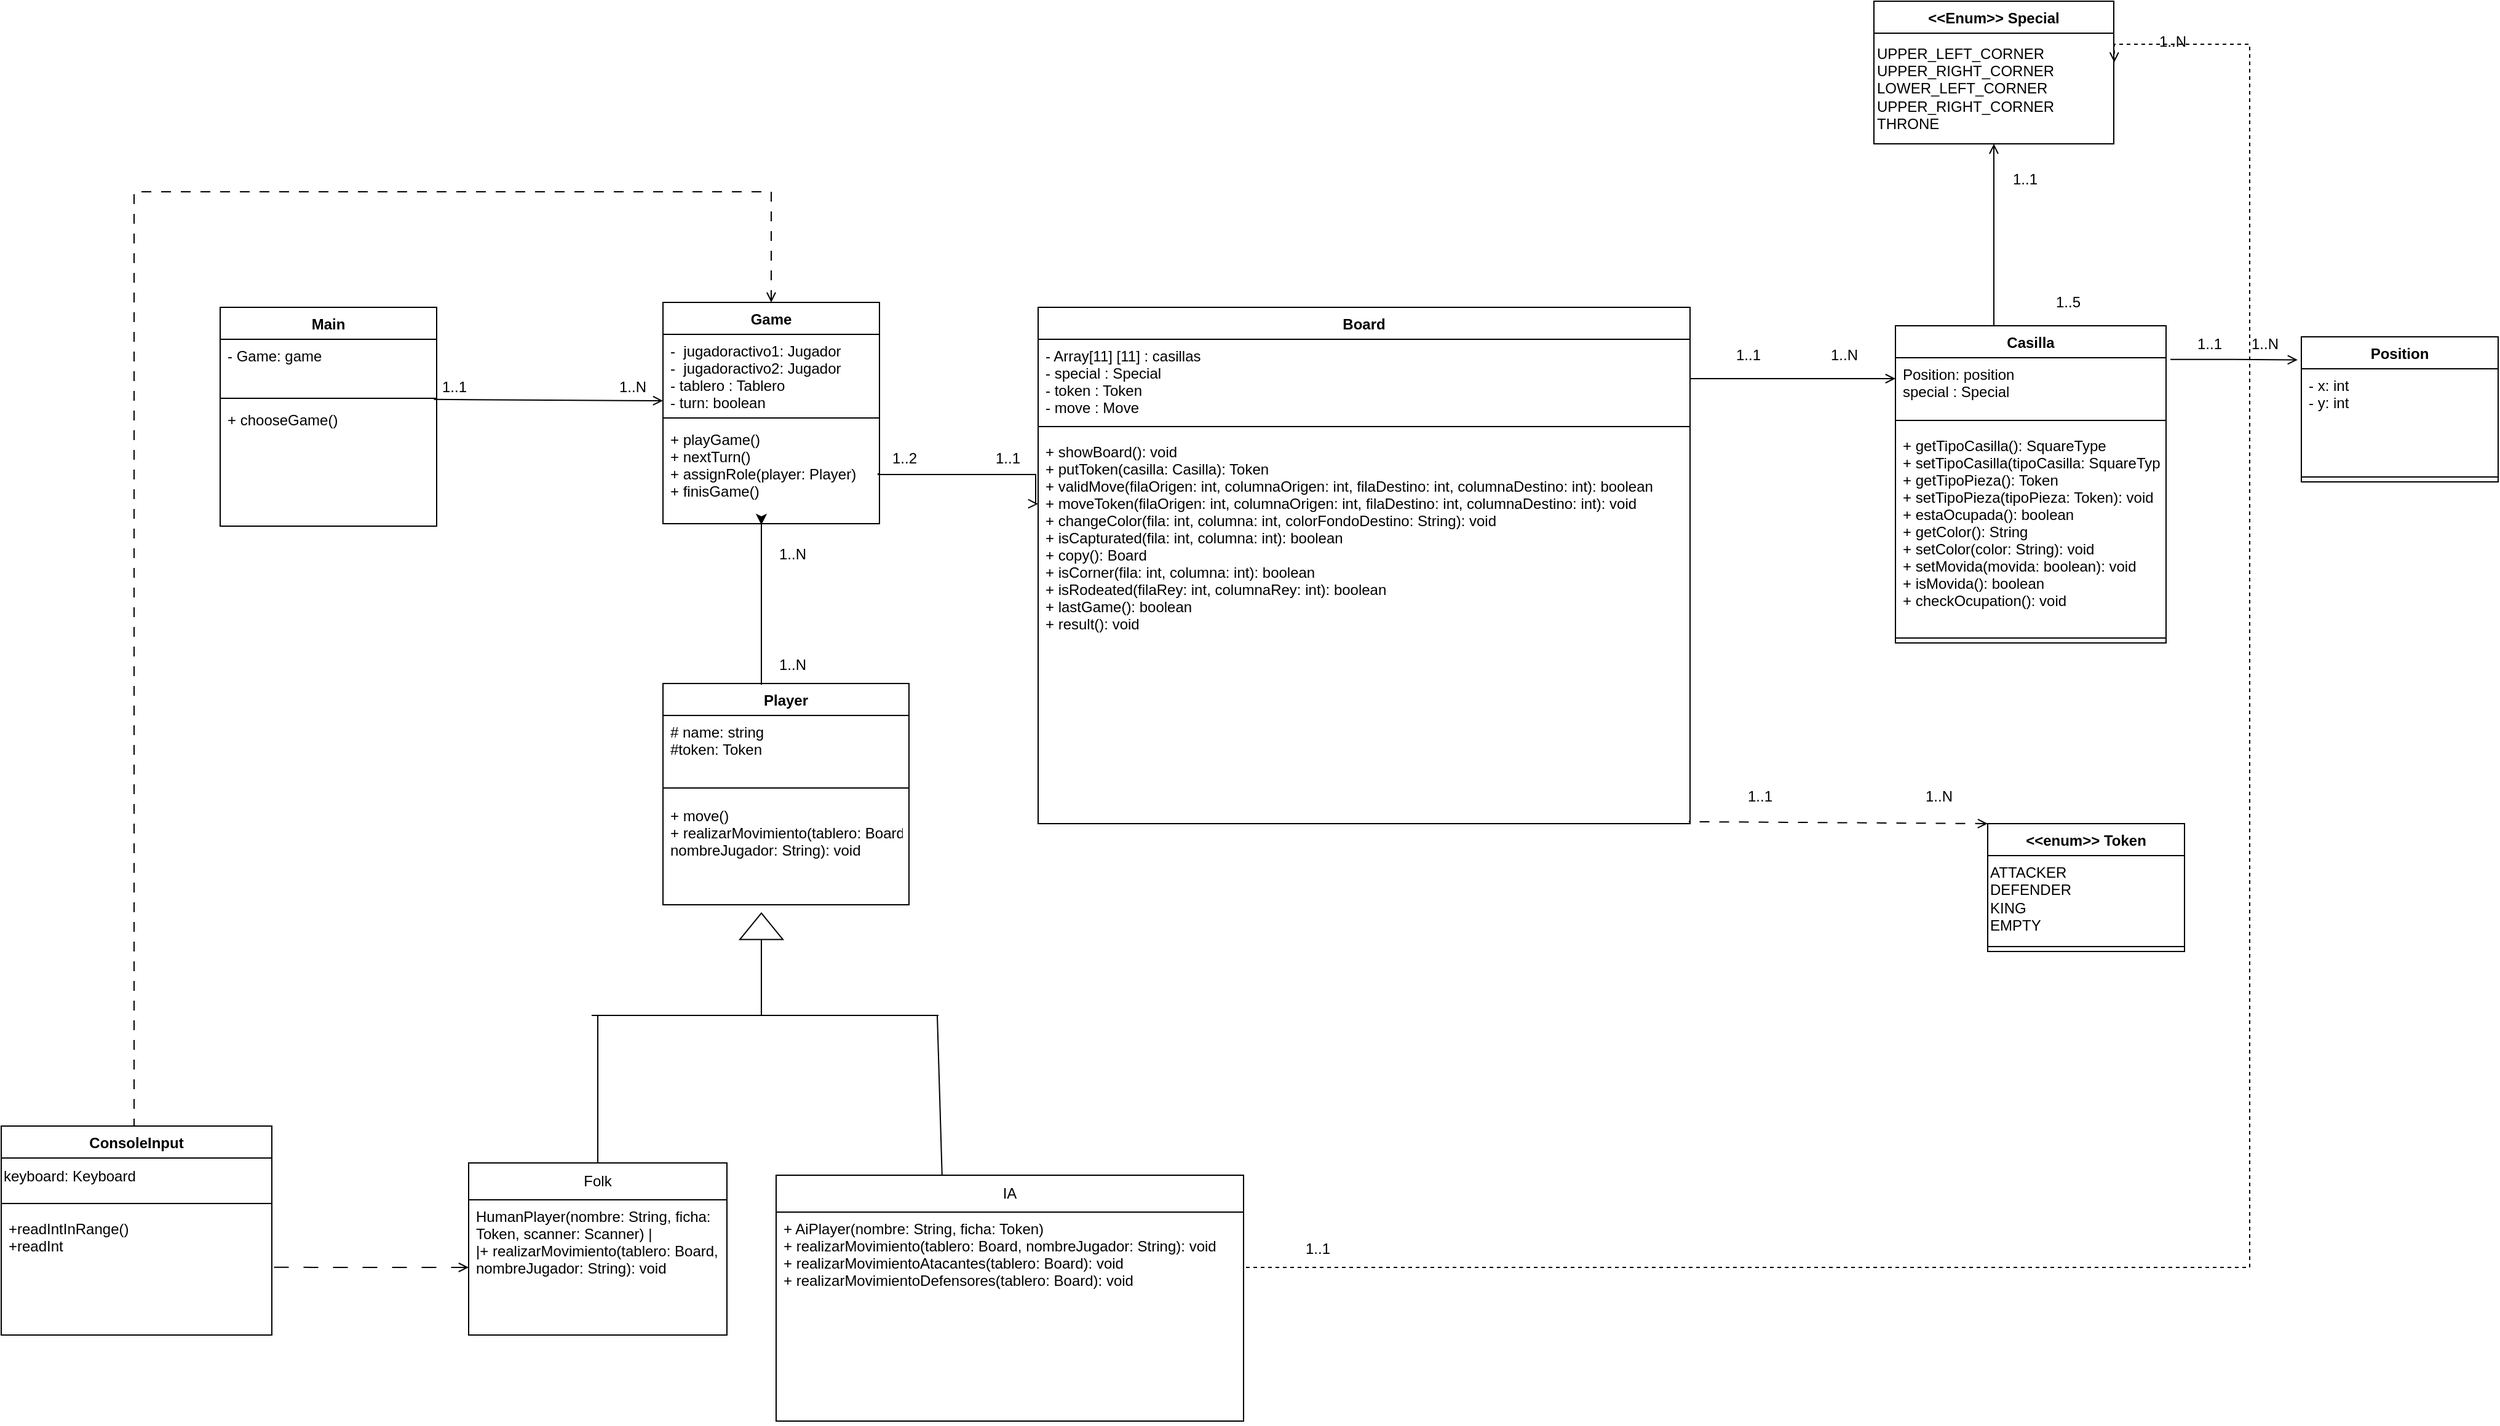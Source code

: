 <mxfile version="24.5.2" type="device">
  <diagram id="C5RBs43oDa-KdzZeNtuy" name="Page-1">
    <mxGraphModel dx="2336" dy="777" grid="1" gridSize="10" guides="1" tooltips="1" connect="1" arrows="1" fold="1" page="1" pageScale="1" pageWidth="827" pageHeight="1169" math="0" shadow="0">
      <root>
        <mxCell id="WIyWlLk6GJQsqaUBKTNV-0" />
        <mxCell id="WIyWlLk6GJQsqaUBKTNV-1" parent="WIyWlLk6GJQsqaUBKTNV-0" />
        <mxCell id="pcTp4b9KZ5pab9GgfTEJ-2" value="Folk" style="swimlane;fontStyle=0;childLayout=stackLayout;horizontal=1;startSize=30;horizontalStack=0;resizeParent=1;resizeParentMax=0;resizeLast=0;collapsible=1;marginBottom=0;whiteSpace=wrap;html=1;" parent="WIyWlLk6GJQsqaUBKTNV-1" vertex="1">
          <mxGeometry x="-160" y="995" width="210" height="140" as="geometry">
            <mxRectangle x="-660" y="640" width="120" height="110" as="alternateBounds" />
          </mxGeometry>
        </mxCell>
        <mxCell id="lOHjhfpdW7j_9-m4zxrf-5" value="HumanPlayer(nombre: String, ficha: &#xa;Token, scanner: Scanner) |&#xa;|+ realizarMovimiento(tablero: Board, &#xa;nombreJugador: String): void" style="text;strokeColor=none;fillColor=none;align=left;verticalAlign=top;spacingLeft=4;spacingRight=4;overflow=hidden;rotatable=0;points=[[0,0.5],[1,0.5]];portConstraint=eastwest;" parent="pcTp4b9KZ5pab9GgfTEJ-2" vertex="1">
          <mxGeometry y="30" width="210" height="110" as="geometry" />
        </mxCell>
        <mxCell id="pcTp4b9KZ5pab9GgfTEJ-3" value="IA" style="swimlane;fontStyle=0;childLayout=stackLayout;horizontal=1;startSize=30;horizontalStack=0;resizeParent=1;resizeParentMax=0;resizeLast=0;collapsible=1;marginBottom=0;whiteSpace=wrap;html=1;" parent="WIyWlLk6GJQsqaUBKTNV-1" vertex="1">
          <mxGeometry x="90" y="1005" width="380" height="200" as="geometry">
            <mxRectangle x="-370" y="640" width="50" height="30" as="alternateBounds" />
          </mxGeometry>
        </mxCell>
        <mxCell id="lOHjhfpdW7j_9-m4zxrf-9" value="+ AiPlayer(nombre: String, ficha: Token)&#xa;+ realizarMovimiento(tablero: Board, nombreJugador: String): void&#xa;+ realizarMovimientoAtacantes(tablero: Board): void&#xa;+ realizarMovimientoDefensores(tablero: Board): void" style="text;strokeColor=none;fillColor=none;align=left;verticalAlign=top;spacingLeft=4;spacingRight=4;overflow=hidden;rotatable=0;points=[[0,0.5],[1,0.5]];portConstraint=eastwest;" parent="pcTp4b9KZ5pab9GgfTEJ-3" vertex="1">
          <mxGeometry y="30" width="380" height="170" as="geometry" />
        </mxCell>
        <mxCell id="pRMQzDJDi2el49qjzXEv-10" value="Player" style="swimlane;fontStyle=1;align=center;verticalAlign=top;childLayout=stackLayout;horizontal=1;startSize=26;horizontalStack=0;resizeParent=1;resizeParentMax=0;resizeLast=0;collapsible=1;marginBottom=0;" parent="WIyWlLk6GJQsqaUBKTNV-1" vertex="1">
          <mxGeometry x="-2" y="605" width="200" height="180" as="geometry">
            <mxRectangle x="-360" y="490" width="90" height="30" as="alternateBounds" />
          </mxGeometry>
        </mxCell>
        <mxCell id="pRMQzDJDi2el49qjzXEv-11" value="# name: string&#xa;#token: Token&#xa;" style="text;strokeColor=none;fillColor=none;align=left;verticalAlign=top;spacingLeft=4;spacingRight=4;overflow=hidden;rotatable=0;points=[[0,0.5],[1,0.5]];portConstraint=eastwest;" parent="pRMQzDJDi2el49qjzXEv-10" vertex="1">
          <mxGeometry y="26" width="200" height="50" as="geometry" />
        </mxCell>
        <mxCell id="pRMQzDJDi2el49qjzXEv-12" value="" style="line;strokeWidth=1;fillColor=none;align=left;verticalAlign=middle;spacingTop=-1;spacingLeft=3;spacingRight=3;rotatable=0;labelPosition=right;points=[];portConstraint=eastwest;strokeColor=inherit;" parent="pRMQzDJDi2el49qjzXEv-10" vertex="1">
          <mxGeometry y="76" width="200" height="18" as="geometry" />
        </mxCell>
        <mxCell id="pRMQzDJDi2el49qjzXEv-13" value="+ move()&#xa;+ realizarMovimiento(tablero: Board, &#xa;nombreJugador: String): void&#xa;" style="text;strokeColor=none;fillColor=none;align=left;verticalAlign=top;spacingLeft=4;spacingRight=4;overflow=hidden;rotatable=0;points=[[0,0.5],[1,0.5]];portConstraint=eastwest;" parent="pRMQzDJDi2el49qjzXEv-10" vertex="1">
          <mxGeometry y="94" width="200" height="86" as="geometry" />
        </mxCell>
        <mxCell id="pRMQzDJDi2el49qjzXEv-21" value="Board" style="swimlane;fontStyle=1;align=center;verticalAlign=top;childLayout=stackLayout;horizontal=1;startSize=26;horizontalStack=0;resizeParent=1;resizeParentMax=0;resizeLast=0;collapsible=1;marginBottom=0;" parent="WIyWlLk6GJQsqaUBKTNV-1" vertex="1">
          <mxGeometry x="303" y="299" width="530" height="420" as="geometry" />
        </mxCell>
        <mxCell id="pRMQzDJDi2el49qjzXEv-22" value="- Array[11] [11] : casillas&#xa;- special : Special&#xa;- token : Token&#xa;- move : Move" style="text;strokeColor=none;fillColor=none;align=left;verticalAlign=top;spacingLeft=4;spacingRight=4;overflow=hidden;rotatable=0;points=[[0,0.5],[1,0.5]];portConstraint=eastwest;" parent="pRMQzDJDi2el49qjzXEv-21" vertex="1">
          <mxGeometry y="26" width="530" height="64" as="geometry" />
        </mxCell>
        <mxCell id="pRMQzDJDi2el49qjzXEv-23" value="" style="line;strokeWidth=1;fillColor=none;align=left;verticalAlign=middle;spacingTop=-1;spacingLeft=3;spacingRight=3;rotatable=0;labelPosition=right;points=[];portConstraint=eastwest;strokeColor=inherit;" parent="pRMQzDJDi2el49qjzXEv-21" vertex="1">
          <mxGeometry y="90" width="530" height="14" as="geometry" />
        </mxCell>
        <mxCell id="98hBHjtbZowN86OvsGvR-6" style="edgeStyle=orthogonalEdgeStyle;rounded=0;orthogonalLoop=1;jettySize=auto;html=1;exitX=1;exitY=0.5;exitDx=0;exitDy=0;entryX=0;entryY=0.177;entryDx=0;entryDy=0;endArrow=open;endFill=0;entryPerimeter=0;" parent="pRMQzDJDi2el49qjzXEv-21" target="98hBHjtbZowN86OvsGvR-0" edge="1">
          <mxGeometry relative="1" as="geometry">
            <Array as="points">
              <mxPoint x="-130" y="136" />
              <mxPoint x="-2" y="136" />
            </Array>
            <mxPoint x="-130" y="135" as="sourcePoint" />
            <mxPoint x="-1.72" y="138" as="targetPoint" />
          </mxGeometry>
        </mxCell>
        <mxCell id="98hBHjtbZowN86OvsGvR-0" value="+ showBoard(): void&#xa;+ putToken(casilla: Casilla): Token&#xa;+ validMove(filaOrigen: int, columnaOrigen: int, filaDestino: int, columnaDestino: int): boolean&#xa;+ moveToken(filaOrigen: int, columnaOrigen: int, filaDestino: int, columnaDestino: int): void&#xa;+ changeColor(fila: int, columna: int, colorFondoDestino: String): void&#xa;+ isCapturated(fila: int, columna: int): boolean&#xa;+ copy(): Board&#xa;+ isCorner(fila: int, columna: int): boolean&#xa;+ isRodeated(filaRey: int, columnaRey: int): boolean&#xa;+ lastGame(): boolean&#xa;+ result(): void&#xa;" style="text;strokeColor=none;fillColor=none;align=left;verticalAlign=top;spacingLeft=4;spacingRight=4;overflow=hidden;rotatable=0;points=[[0,0.5],[1,0.5]];portConstraint=eastwest;" parent="pRMQzDJDi2el49qjzXEv-21" vertex="1">
          <mxGeometry y="104" width="530" height="316" as="geometry" />
        </mxCell>
        <mxCell id="m_kj0SjTF8084ew4RI-P-0" style="edgeStyle=orthogonalEdgeStyle;rounded=0;orthogonalLoop=1;jettySize=auto;html=1;exitX=0.5;exitY=0;exitDx=0;exitDy=0;endArrow=open;endFill=0;startArrow=none;startFill=0;" parent="WIyWlLk6GJQsqaUBKTNV-1" source="pRMQzDJDi2el49qjzXEv-27" target="98hBHjtbZowN86OvsGvR-5" edge="1">
          <mxGeometry relative="1" as="geometry">
            <mxPoint x="1080.118" y="160" as="targetPoint" />
            <Array as="points">
              <mxPoint x="1080" y="314" />
            </Array>
          </mxGeometry>
        </mxCell>
        <mxCell id="pRMQzDJDi2el49qjzXEv-27" value="Casilla" style="swimlane;fontStyle=1;align=center;verticalAlign=top;childLayout=stackLayout;horizontal=1;startSize=26;horizontalStack=0;resizeParent=1;resizeParentMax=0;resizeLast=0;collapsible=1;marginBottom=0;" parent="WIyWlLk6GJQsqaUBKTNV-1" vertex="1">
          <mxGeometry x="1000" y="314" width="220" height="258" as="geometry" />
        </mxCell>
        <mxCell id="pRMQzDJDi2el49qjzXEv-28" value="Position: position&#xa;special : Special&#xa;" style="text;strokeColor=none;fillColor=none;align=left;verticalAlign=top;spacingLeft=4;spacingRight=4;overflow=hidden;rotatable=0;points=[[0,0.5],[1,0.5]];portConstraint=eastwest;" parent="pRMQzDJDi2el49qjzXEv-27" vertex="1">
          <mxGeometry y="26" width="220" height="44" as="geometry" />
        </mxCell>
        <mxCell id="zkXBECaoZO7Xb6shXto6-16" value="" style="line;strokeWidth=1;fillColor=none;align=left;verticalAlign=middle;spacingTop=-1;spacingLeft=3;spacingRight=3;rotatable=0;labelPosition=right;points=[];portConstraint=eastwest;strokeColor=inherit;" parent="pRMQzDJDi2el49qjzXEv-27" vertex="1">
          <mxGeometry y="70" width="220" height="14" as="geometry" />
        </mxCell>
        <mxCell id="zkXBECaoZO7Xb6shXto6-9" value="+ getTipoCasilla(): SquareType&#xa;+ setTipoCasilla(tipoCasilla: SquareType): void&#xa;+ getTipoPieza(): Token&#xa;+ setTipoPieza(tipoPieza: Token): void&#xa;+ estaOcupada(): boolean&#xa;+ getColor(): String&#xa;+ setColor(color: String): void&#xa;+ setMovida(movida: boolean): void&#xa;+ isMovida(): boolean&#xa;+ checkOcupation(): void&#xa;" style="text;strokeColor=none;fillColor=none;align=left;verticalAlign=top;spacingLeft=4;spacingRight=4;overflow=hidden;rotatable=0;points=[[0,0.5],[1,0.5]];portConstraint=eastwest;" parent="pRMQzDJDi2el49qjzXEv-27" vertex="1">
          <mxGeometry y="84" width="220" height="166" as="geometry" />
        </mxCell>
        <mxCell id="pRMQzDJDi2el49qjzXEv-29" value="" style="line;strokeWidth=1;fillColor=none;align=left;verticalAlign=middle;spacingTop=-1;spacingLeft=3;spacingRight=3;rotatable=0;labelPosition=right;points=[];portConstraint=eastwest;strokeColor=inherit;" parent="pRMQzDJDi2el49qjzXEv-27" vertex="1">
          <mxGeometry y="250" width="220" height="8" as="geometry" />
        </mxCell>
        <mxCell id="pRMQzDJDi2el49qjzXEv-45" value="Game" style="swimlane;fontStyle=1;align=center;verticalAlign=top;childLayout=stackLayout;horizontal=1;startSize=26;horizontalStack=0;resizeParent=1;resizeParentMax=0;resizeLast=0;collapsible=1;marginBottom=0;" parent="WIyWlLk6GJQsqaUBKTNV-1" vertex="1">
          <mxGeometry x="-2" y="295" width="176" height="180" as="geometry" />
        </mxCell>
        <mxCell id="pRMQzDJDi2el49qjzXEv-46" value="-  jugadoractivo1: Jugador&#xa;-  jugadoractivo2: Jugador&#xa;- tablero : Tablero&#xa;- turn: boolean" style="text;strokeColor=none;fillColor=none;align=left;verticalAlign=top;spacingLeft=4;spacingRight=4;overflow=hidden;rotatable=0;points=[[0,0.5],[1,0.5]];portConstraint=eastwest;" parent="pRMQzDJDi2el49qjzXEv-45" vertex="1">
          <mxGeometry y="26" width="176" height="64" as="geometry" />
        </mxCell>
        <mxCell id="pRMQzDJDi2el49qjzXEv-47" value="" style="line;strokeWidth=1;fillColor=none;align=left;verticalAlign=middle;spacingTop=-1;spacingLeft=3;spacingRight=3;rotatable=0;labelPosition=right;points=[];portConstraint=eastwest;strokeColor=inherit;" parent="pRMQzDJDi2el49qjzXEv-45" vertex="1">
          <mxGeometry y="90" width="176" height="8" as="geometry" />
        </mxCell>
        <mxCell id="pRMQzDJDi2el49qjzXEv-48" value="+ playGame()&#xa;+ nextTurn()&#xa;+ assignRole(player: Player)&#xa;+ finisGame()" style="text;strokeColor=none;fillColor=none;align=left;verticalAlign=top;spacingLeft=4;spacingRight=4;overflow=hidden;rotatable=0;points=[[0,0.5],[1,0.5]];portConstraint=eastwest;fontStyle=0" parent="pRMQzDJDi2el49qjzXEv-45" vertex="1">
          <mxGeometry y="98" width="176" height="82" as="geometry" />
        </mxCell>
        <mxCell id="gHLE0dhajA-f95ng1kAE-0" style="edgeStyle=orthogonalEdgeStyle;rounded=0;orthogonalLoop=1;jettySize=auto;html=1;exitX=0.5;exitY=0;exitDx=0;exitDy=0;" parent="pRMQzDJDi2el49qjzXEv-45" edge="1">
          <mxGeometry relative="1" as="geometry">
            <mxPoint x="80" y="181" as="targetPoint" />
            <Array as="points">
              <mxPoint x="80" y="180" />
            </Array>
            <mxPoint x="80" y="311" as="sourcePoint" />
          </mxGeometry>
        </mxCell>
        <mxCell id="-I99i-ioDlZ9Ho4C-3hk-0" value="&lt;&lt;enum&gt;&gt; Token" style="swimlane;fontStyle=1;align=center;verticalAlign=top;childLayout=stackLayout;horizontal=1;startSize=26;horizontalStack=0;resizeParent=1;resizeParentMax=0;resizeLast=0;collapsible=1;marginBottom=0;" parent="WIyWlLk6GJQsqaUBKTNV-1" vertex="1">
          <mxGeometry x="1075" y="719" width="160" height="104" as="geometry" />
        </mxCell>
        <mxCell id="zkXBECaoZO7Xb6shXto6-6" value="ATTACKER&lt;div&gt;DEFENDER&lt;/div&gt;&lt;div&gt;KING&lt;/div&gt;&lt;div&gt;EMPTY&lt;/div&gt;" style="text;html=1;align=left;verticalAlign=middle;resizable=0;points=[];autosize=1;strokeColor=none;fillColor=none;" parent="-I99i-ioDlZ9Ho4C-3hk-0" vertex="1">
          <mxGeometry y="26" width="160" height="70" as="geometry" />
        </mxCell>
        <mxCell id="-I99i-ioDlZ9Ho4C-3hk-2" value="" style="line;strokeWidth=1;fillColor=none;align=left;verticalAlign=middle;spacingTop=-1;spacingLeft=3;spacingRight=3;rotatable=0;labelPosition=right;points=[];portConstraint=eastwest;strokeColor=inherit;" parent="-I99i-ioDlZ9Ho4C-3hk-0" vertex="1">
          <mxGeometry y="96" width="160" height="8" as="geometry" />
        </mxCell>
        <mxCell id="3P-EXNy1n5Do-NDIu8Ny-0" value="" style="endArrow=none;html=1;rounded=0;exitX=0.5;exitY=0;exitDx=0;exitDy=0;" parent="WIyWlLk6GJQsqaUBKTNV-1" source="pcTp4b9KZ5pab9GgfTEJ-2" edge="1">
          <mxGeometry width="50" height="50" relative="1" as="geometry">
            <mxPoint x="172" y="915" as="sourcePoint" />
            <mxPoint x="-55" y="875" as="targetPoint" />
          </mxGeometry>
        </mxCell>
        <mxCell id="3P-EXNy1n5Do-NDIu8Ny-1" value="" style="endArrow=none;html=1;rounded=0;exitX=0.355;exitY=0.001;exitDx=0;exitDy=0;exitPerimeter=0;" parent="WIyWlLk6GJQsqaUBKTNV-1" source="pcTp4b9KZ5pab9GgfTEJ-3" edge="1">
          <mxGeometry width="50" height="50" relative="1" as="geometry">
            <mxPoint x="221" y="1005" as="sourcePoint" />
            <mxPoint x="221" y="875" as="targetPoint" />
          </mxGeometry>
        </mxCell>
        <mxCell id="3P-EXNy1n5Do-NDIu8Ny-2" value="" style="endArrow=none;html=1;rounded=0;" parent="WIyWlLk6GJQsqaUBKTNV-1" edge="1">
          <mxGeometry width="50" height="50" relative="1" as="geometry">
            <mxPoint x="-60" y="875" as="sourcePoint" />
            <mxPoint x="222" y="875" as="targetPoint" />
          </mxGeometry>
        </mxCell>
        <mxCell id="3P-EXNy1n5Do-NDIu8Ny-3" value="" style="endArrow=none;html=1;rounded=0;" parent="WIyWlLk6GJQsqaUBKTNV-1" target="3P-EXNy1n5Do-NDIu8Ny-4" edge="1">
          <mxGeometry width="50" height="50" relative="1" as="geometry">
            <mxPoint x="78" y="875" as="sourcePoint" />
            <mxPoint x="72" y="785" as="targetPoint" />
          </mxGeometry>
        </mxCell>
        <mxCell id="3P-EXNy1n5Do-NDIu8Ny-4" value="" style="triangle;whiteSpace=wrap;html=1;rotation=-90;" parent="WIyWlLk6GJQsqaUBKTNV-1" vertex="1">
          <mxGeometry x="67.25" y="785" width="21.5" height="35" as="geometry" />
        </mxCell>
        <mxCell id="98hBHjtbZowN86OvsGvR-1" value="&lt;&lt;Enum&gt;&gt; Special" style="swimlane;fontStyle=1;align=center;verticalAlign=top;childLayout=stackLayout;horizontal=1;startSize=26;horizontalStack=0;resizeParent=1;resizeParentMax=0;resizeLast=0;collapsible=1;marginBottom=0;" parent="WIyWlLk6GJQsqaUBKTNV-1" vertex="1">
          <mxGeometry x="982.5" y="50" width="195" height="116" as="geometry" />
        </mxCell>
        <mxCell id="98hBHjtbZowN86OvsGvR-5" value="UPPER_LEFT_CORNER&lt;div&gt;UPPER_RIGHT_CORNER&lt;br&gt;&lt;/div&gt;&lt;div&gt;LOWER_LEFT_CORNER&lt;br&gt;&lt;/div&gt;&lt;div&gt;UPPER_RIGHT_CORNER&lt;br&gt;&lt;/div&gt;&lt;div&gt;THRONE&lt;/div&gt;" style="text;html=1;align=left;verticalAlign=middle;resizable=0;points=[];autosize=1;strokeColor=none;fillColor=none;" parent="98hBHjtbZowN86OvsGvR-1" vertex="1">
          <mxGeometry y="26" width="195" height="90" as="geometry" />
        </mxCell>
        <mxCell id="98hBHjtbZowN86OvsGvR-7" value="1..2" style="text;html=1;align=center;verticalAlign=middle;resizable=0;points=[];autosize=1;strokeColor=none;fillColor=none;" parent="WIyWlLk6GJQsqaUBKTNV-1" vertex="1">
          <mxGeometry x="174" y="407" width="40" height="30" as="geometry" />
        </mxCell>
        <mxCell id="98hBHjtbZowN86OvsGvR-8" value="1..1" style="text;html=1;align=center;verticalAlign=middle;resizable=0;points=[];autosize=1;strokeColor=none;fillColor=none;" parent="WIyWlLk6GJQsqaUBKTNV-1" vertex="1">
          <mxGeometry x="258" y="407" width="40" height="30" as="geometry" />
        </mxCell>
        <mxCell id="98hBHjtbZowN86OvsGvR-10" value="1..1" style="text;html=1;align=center;verticalAlign=middle;resizable=0;points=[];autosize=1;strokeColor=none;fillColor=none;" parent="WIyWlLk6GJQsqaUBKTNV-1" vertex="1">
          <mxGeometry x="1085" y="180" width="40" height="30" as="geometry" />
        </mxCell>
        <mxCell id="98hBHjtbZowN86OvsGvR-11" value="1..5" style="text;html=1;align=center;verticalAlign=middle;resizable=0;points=[];autosize=1;strokeColor=none;fillColor=none;" parent="WIyWlLk6GJQsqaUBKTNV-1" vertex="1">
          <mxGeometry x="1120" y="280" width="40" height="30" as="geometry" />
        </mxCell>
        <mxCell id="98hBHjtbZowN86OvsGvR-12" style="edgeStyle=orthogonalEdgeStyle;rounded=0;orthogonalLoop=1;jettySize=auto;html=1;exitX=1;exitY=0.5;exitDx=0;exitDy=0;endArrow=open;endFill=0;" parent="WIyWlLk6GJQsqaUBKTNV-1" source="pRMQzDJDi2el49qjzXEv-22" edge="1">
          <mxGeometry relative="1" as="geometry">
            <Array as="points">
              <mxPoint x="920" y="357" />
              <mxPoint x="920" y="357" />
            </Array>
            <mxPoint x="1000" y="357" as="targetPoint" />
          </mxGeometry>
        </mxCell>
        <mxCell id="98hBHjtbZowN86OvsGvR-13" value="1..N" style="text;html=1;align=center;verticalAlign=middle;resizable=0;points=[];autosize=1;strokeColor=none;fillColor=none;" parent="WIyWlLk6GJQsqaUBKTNV-1" vertex="1">
          <mxGeometry x="932.5" y="323" width="50" height="30" as="geometry" />
        </mxCell>
        <mxCell id="98hBHjtbZowN86OvsGvR-14" value="1..1" style="text;html=1;align=center;verticalAlign=middle;resizable=0;points=[];autosize=1;strokeColor=none;fillColor=none;" parent="WIyWlLk6GJQsqaUBKTNV-1" vertex="1">
          <mxGeometry x="860" y="323" width="40" height="30" as="geometry" />
        </mxCell>
        <mxCell id="98hBHjtbZowN86OvsGvR-19" value="1..N" style="text;html=1;align=center;verticalAlign=middle;resizable=0;points=[];autosize=1;strokeColor=none;fillColor=none;" parent="WIyWlLk6GJQsqaUBKTNV-1" vertex="1">
          <mxGeometry x="78" y="575" width="50" height="30" as="geometry" />
        </mxCell>
        <mxCell id="98hBHjtbZowN86OvsGvR-20" value="1..N" style="text;html=1;align=center;verticalAlign=middle;resizable=0;points=[];autosize=1;strokeColor=none;fillColor=none;" parent="WIyWlLk6GJQsqaUBKTNV-1" vertex="1">
          <mxGeometry x="78" y="485" width="50" height="30" as="geometry" />
        </mxCell>
        <mxCell id="98hBHjtbZowN86OvsGvR-28" value="Main" style="swimlane;fontStyle=1;align=center;verticalAlign=top;childLayout=stackLayout;horizontal=1;startSize=26;horizontalStack=0;resizeParent=1;resizeParentMax=0;resizeLast=0;collapsible=1;marginBottom=0;" parent="WIyWlLk6GJQsqaUBKTNV-1" vertex="1">
          <mxGeometry x="-362" y="299" width="176" height="178" as="geometry" />
        </mxCell>
        <mxCell id="98hBHjtbZowN86OvsGvR-29" value="- Game: game" style="text;strokeColor=none;fillColor=none;align=left;verticalAlign=top;spacingLeft=4;spacingRight=4;overflow=hidden;rotatable=0;points=[[0,0.5],[1,0.5]];portConstraint=eastwest;" parent="98hBHjtbZowN86OvsGvR-28" vertex="1">
          <mxGeometry y="26" width="176" height="44" as="geometry" />
        </mxCell>
        <mxCell id="98hBHjtbZowN86OvsGvR-30" value="" style="line;strokeWidth=1;fillColor=none;align=left;verticalAlign=middle;spacingTop=-1;spacingLeft=3;spacingRight=3;rotatable=0;labelPosition=right;points=[];portConstraint=eastwest;strokeColor=inherit;" parent="98hBHjtbZowN86OvsGvR-28" vertex="1">
          <mxGeometry y="70" width="176" height="8" as="geometry" />
        </mxCell>
        <mxCell id="98hBHjtbZowN86OvsGvR-31" value="+ chooseGame()&#xa;" style="text;strokeColor=none;fillColor=none;align=left;verticalAlign=top;spacingLeft=4;spacingRight=4;overflow=hidden;rotatable=0;points=[[0,0.5],[1,0.5]];portConstraint=eastwest;" parent="98hBHjtbZowN86OvsGvR-28" vertex="1">
          <mxGeometry y="78" width="176" height="100" as="geometry" />
        </mxCell>
        <mxCell id="98hBHjtbZowN86OvsGvR-33" value="" style="endArrow=open;html=1;rounded=0;exitX=0.987;exitY=0.613;exitDx=0;exitDy=0;exitPerimeter=0;endFill=0;" parent="WIyWlLk6GJQsqaUBKTNV-1" source="98hBHjtbZowN86OvsGvR-30" edge="1">
          <mxGeometry width="50" height="50" relative="1" as="geometry">
            <mxPoint x="-182" y="373" as="sourcePoint" />
            <mxPoint x="-2" y="375" as="targetPoint" />
          </mxGeometry>
        </mxCell>
        <mxCell id="98hBHjtbZowN86OvsGvR-34" value="1..N" style="text;html=1;align=center;verticalAlign=middle;resizable=0;points=[];autosize=1;strokeColor=none;fillColor=none;" parent="WIyWlLk6GJQsqaUBKTNV-1" vertex="1">
          <mxGeometry x="-52" y="349" width="50" height="30" as="geometry" />
        </mxCell>
        <mxCell id="98hBHjtbZowN86OvsGvR-35" value="1..1" style="text;html=1;align=center;verticalAlign=middle;resizable=0;points=[];autosize=1;strokeColor=none;fillColor=none;" parent="WIyWlLk6GJQsqaUBKTNV-1" vertex="1">
          <mxGeometry x="-192" y="349" width="40" height="30" as="geometry" />
        </mxCell>
        <mxCell id="oU5a9nQRC2UsutHH4zmF-1" value="1..1" style="text;html=1;align=center;verticalAlign=middle;resizable=0;points=[];autosize=1;strokeColor=none;fillColor=none;" parent="WIyWlLk6GJQsqaUBKTNV-1" vertex="1">
          <mxGeometry x="1235" y="314" width="40" height="30" as="geometry" />
        </mxCell>
        <mxCell id="oU5a9nQRC2UsutHH4zmF-3" value="" style="endArrow=none;html=1;rounded=0;exitX=0;exitY=0;exitDx=0;exitDy=0;entryX=0.998;entryY=0.995;entryDx=0;entryDy=0;entryPerimeter=0;endFill=0;startArrow=open;startFill=0;dashed=1;dashPattern=8 8;" parent="WIyWlLk6GJQsqaUBKTNV-1" source="-I99i-ioDlZ9Ho4C-3hk-0" target="98hBHjtbZowN86OvsGvR-0" edge="1">
          <mxGeometry width="50" height="50" relative="1" as="geometry">
            <mxPoint x="218" y="545" as="sourcePoint" />
            <mxPoint x="268" y="495" as="targetPoint" />
          </mxGeometry>
        </mxCell>
        <mxCell id="oU5a9nQRC2UsutHH4zmF-4" value="1..1" style="text;html=1;align=center;verticalAlign=middle;whiteSpace=wrap;rounded=0;" parent="WIyWlLk6GJQsqaUBKTNV-1" vertex="1">
          <mxGeometry x="860" y="682" width="60" height="30" as="geometry" />
        </mxCell>
        <mxCell id="oU5a9nQRC2UsutHH4zmF-5" value="1..N" style="text;html=1;align=center;verticalAlign=middle;resizable=0;points=[];autosize=1;strokeColor=none;fillColor=none;" parent="WIyWlLk6GJQsqaUBKTNV-1" vertex="1">
          <mxGeometry x="1010" y="682" width="50" height="30" as="geometry" />
        </mxCell>
        <mxCell id="zkXBECaoZO7Xb6shXto6-0" value="Position" style="swimlane;fontStyle=1;align=center;verticalAlign=top;childLayout=stackLayout;horizontal=1;startSize=26;horizontalStack=0;resizeParent=1;resizeParentMax=0;resizeLast=0;collapsible=1;marginBottom=0;" parent="WIyWlLk6GJQsqaUBKTNV-1" vertex="1">
          <mxGeometry x="1330" y="323" width="160" height="118" as="geometry" />
        </mxCell>
        <mxCell id="zkXBECaoZO7Xb6shXto6-1" value="- x: int&#xa;- y: int&#xa;" style="text;strokeColor=none;fillColor=none;align=left;verticalAlign=top;spacingLeft=4;spacingRight=4;overflow=hidden;rotatable=0;points=[[0,0.5],[1,0.5]];portConstraint=eastwest;" parent="zkXBECaoZO7Xb6shXto6-0" vertex="1">
          <mxGeometry y="26" width="160" height="84" as="geometry" />
        </mxCell>
        <mxCell id="zkXBECaoZO7Xb6shXto6-2" value="" style="line;strokeWidth=1;fillColor=none;align=left;verticalAlign=middle;spacingTop=-1;spacingLeft=3;spacingRight=3;rotatable=0;labelPosition=right;points=[];portConstraint=eastwest;strokeColor=inherit;" parent="zkXBECaoZO7Xb6shXto6-0" vertex="1">
          <mxGeometry y="110" width="160" height="8" as="geometry" />
        </mxCell>
        <mxCell id="zkXBECaoZO7Xb6shXto6-3" style="edgeStyle=orthogonalEdgeStyle;rounded=0;orthogonalLoop=1;jettySize=auto;html=1;exitX=1.016;exitY=0.031;exitDx=0;exitDy=0;entryX=-0.019;entryY=0.159;entryDx=0;entryDy=0;exitPerimeter=0;entryPerimeter=0;endArrow=open;endFill=0;" parent="WIyWlLk6GJQsqaUBKTNV-1" source="pRMQzDJDi2el49qjzXEv-28" target="zkXBECaoZO7Xb6shXto6-0" edge="1">
          <mxGeometry relative="1" as="geometry" />
        </mxCell>
        <mxCell id="zkXBECaoZO7Xb6shXto6-8" value="1..N" style="text;html=1;align=center;verticalAlign=middle;resizable=0;points=[];autosize=1;strokeColor=none;fillColor=none;" parent="WIyWlLk6GJQsqaUBKTNV-1" vertex="1">
          <mxGeometry x="1275" y="314" width="50" height="30" as="geometry" />
        </mxCell>
        <mxCell id="cYo8IMew1WYcLyDWQB3b-0" style="edgeStyle=orthogonalEdgeStyle;rounded=0;orthogonalLoop=1;jettySize=auto;html=1;exitX=0.5;exitY=0;exitDx=0;exitDy=0;entryX=0.5;entryY=0;entryDx=0;entryDy=0;endArrow=open;endFill=0;dashed=1;dashPattern=8 8;" parent="WIyWlLk6GJQsqaUBKTNV-1" source="m_kj0SjTF8084ew4RI-P-3" target="pRMQzDJDi2el49qjzXEv-45" edge="1">
          <mxGeometry relative="1" as="geometry">
            <Array as="points">
              <mxPoint x="-432" y="965" />
              <mxPoint x="-432" y="205" />
              <mxPoint x="86" y="205" />
            </Array>
          </mxGeometry>
        </mxCell>
        <mxCell id="m_kj0SjTF8084ew4RI-P-3" value="ConsoleInput" style="swimlane;fontStyle=1;align=center;verticalAlign=top;childLayout=stackLayout;horizontal=1;startSize=26;horizontalStack=0;resizeParent=1;resizeParentMax=0;resizeLast=0;collapsible=1;marginBottom=0;" parent="WIyWlLk6GJQsqaUBKTNV-1" vertex="1">
          <mxGeometry x="-540" y="965" width="220" height="170" as="geometry" />
        </mxCell>
        <mxCell id="m_kj0SjTF8084ew4RI-P-4" value="keyboard: Keyboard" style="text;html=1;align=left;verticalAlign=middle;resizable=0;points=[];autosize=1;strokeColor=none;fillColor=none;" parent="m_kj0SjTF8084ew4RI-P-3" vertex="1">
          <mxGeometry y="26" width="220" height="30" as="geometry" />
        </mxCell>
        <mxCell id="m_kj0SjTF8084ew4RI-P-5" value="" style="line;strokeWidth=1;fillColor=none;align=left;verticalAlign=middle;spacingTop=-1;spacingLeft=3;spacingRight=3;rotatable=0;labelPosition=right;points=[];portConstraint=eastwest;strokeColor=inherit;" parent="m_kj0SjTF8084ew4RI-P-3" vertex="1">
          <mxGeometry y="56" width="220" height="14" as="geometry" />
        </mxCell>
        <mxCell id="m_kj0SjTF8084ew4RI-P-6" value="+readIntInRange()&#xa;+readInt" style="text;strokeColor=none;fillColor=none;align=left;verticalAlign=top;spacingLeft=4;spacingRight=4;overflow=hidden;rotatable=0;points=[[0,0.5],[1,0.5]];portConstraint=eastwest;" parent="m_kj0SjTF8084ew4RI-P-3" vertex="1">
          <mxGeometry y="70" width="220" height="100" as="geometry" />
        </mxCell>
        <mxCell id="m_kj0SjTF8084ew4RI-P-7" style="edgeStyle=orthogonalEdgeStyle;rounded=0;orthogonalLoop=1;jettySize=auto;html=1;exitX=0;exitY=0.5;exitDx=0;exitDy=0;entryX=0.993;entryY=0.449;entryDx=0;entryDy=0;entryPerimeter=0;endArrow=none;endFill=0;dashed=1;startArrow=open;startFill=0;dashPattern=12 12;" parent="WIyWlLk6GJQsqaUBKTNV-1" source="lOHjhfpdW7j_9-m4zxrf-5" target="m_kj0SjTF8084ew4RI-P-6" edge="1">
          <mxGeometry relative="1" as="geometry" />
        </mxCell>
        <mxCell id="m_kj0SjTF8084ew4RI-P-14" style="edgeStyle=orthogonalEdgeStyle;rounded=0;orthogonalLoop=1;jettySize=auto;html=1;exitX=1;exitY=0.5;exitDx=0;exitDy=0;entryX=1.002;entryY=0.264;entryDx=0;entryDy=0;entryPerimeter=0;dashed=1;endArrow=open;endFill=0;" parent="WIyWlLk6GJQsqaUBKTNV-1" source="lOHjhfpdW7j_9-m4zxrf-9" target="98hBHjtbZowN86OvsGvR-5" edge="1">
          <mxGeometry relative="1" as="geometry">
            <Array as="points">
              <mxPoint x="1288" y="1080" />
              <mxPoint x="1288" y="85" />
            </Array>
          </mxGeometry>
        </mxCell>
        <mxCell id="m_kj0SjTF8084ew4RI-P-15" value="1..1" style="text;html=1;align=center;verticalAlign=middle;resizable=0;points=[];autosize=1;strokeColor=none;fillColor=none;" parent="WIyWlLk6GJQsqaUBKTNV-1" vertex="1">
          <mxGeometry x="510" y="1050" width="40" height="30" as="geometry" />
        </mxCell>
        <mxCell id="m_kj0SjTF8084ew4RI-P-16" value="1..N" style="text;html=1;align=center;verticalAlign=middle;resizable=0;points=[];autosize=1;strokeColor=none;fillColor=none;" parent="WIyWlLk6GJQsqaUBKTNV-1" vertex="1">
          <mxGeometry x="1200" y="68" width="50" height="30" as="geometry" />
        </mxCell>
      </root>
    </mxGraphModel>
  </diagram>
</mxfile>
